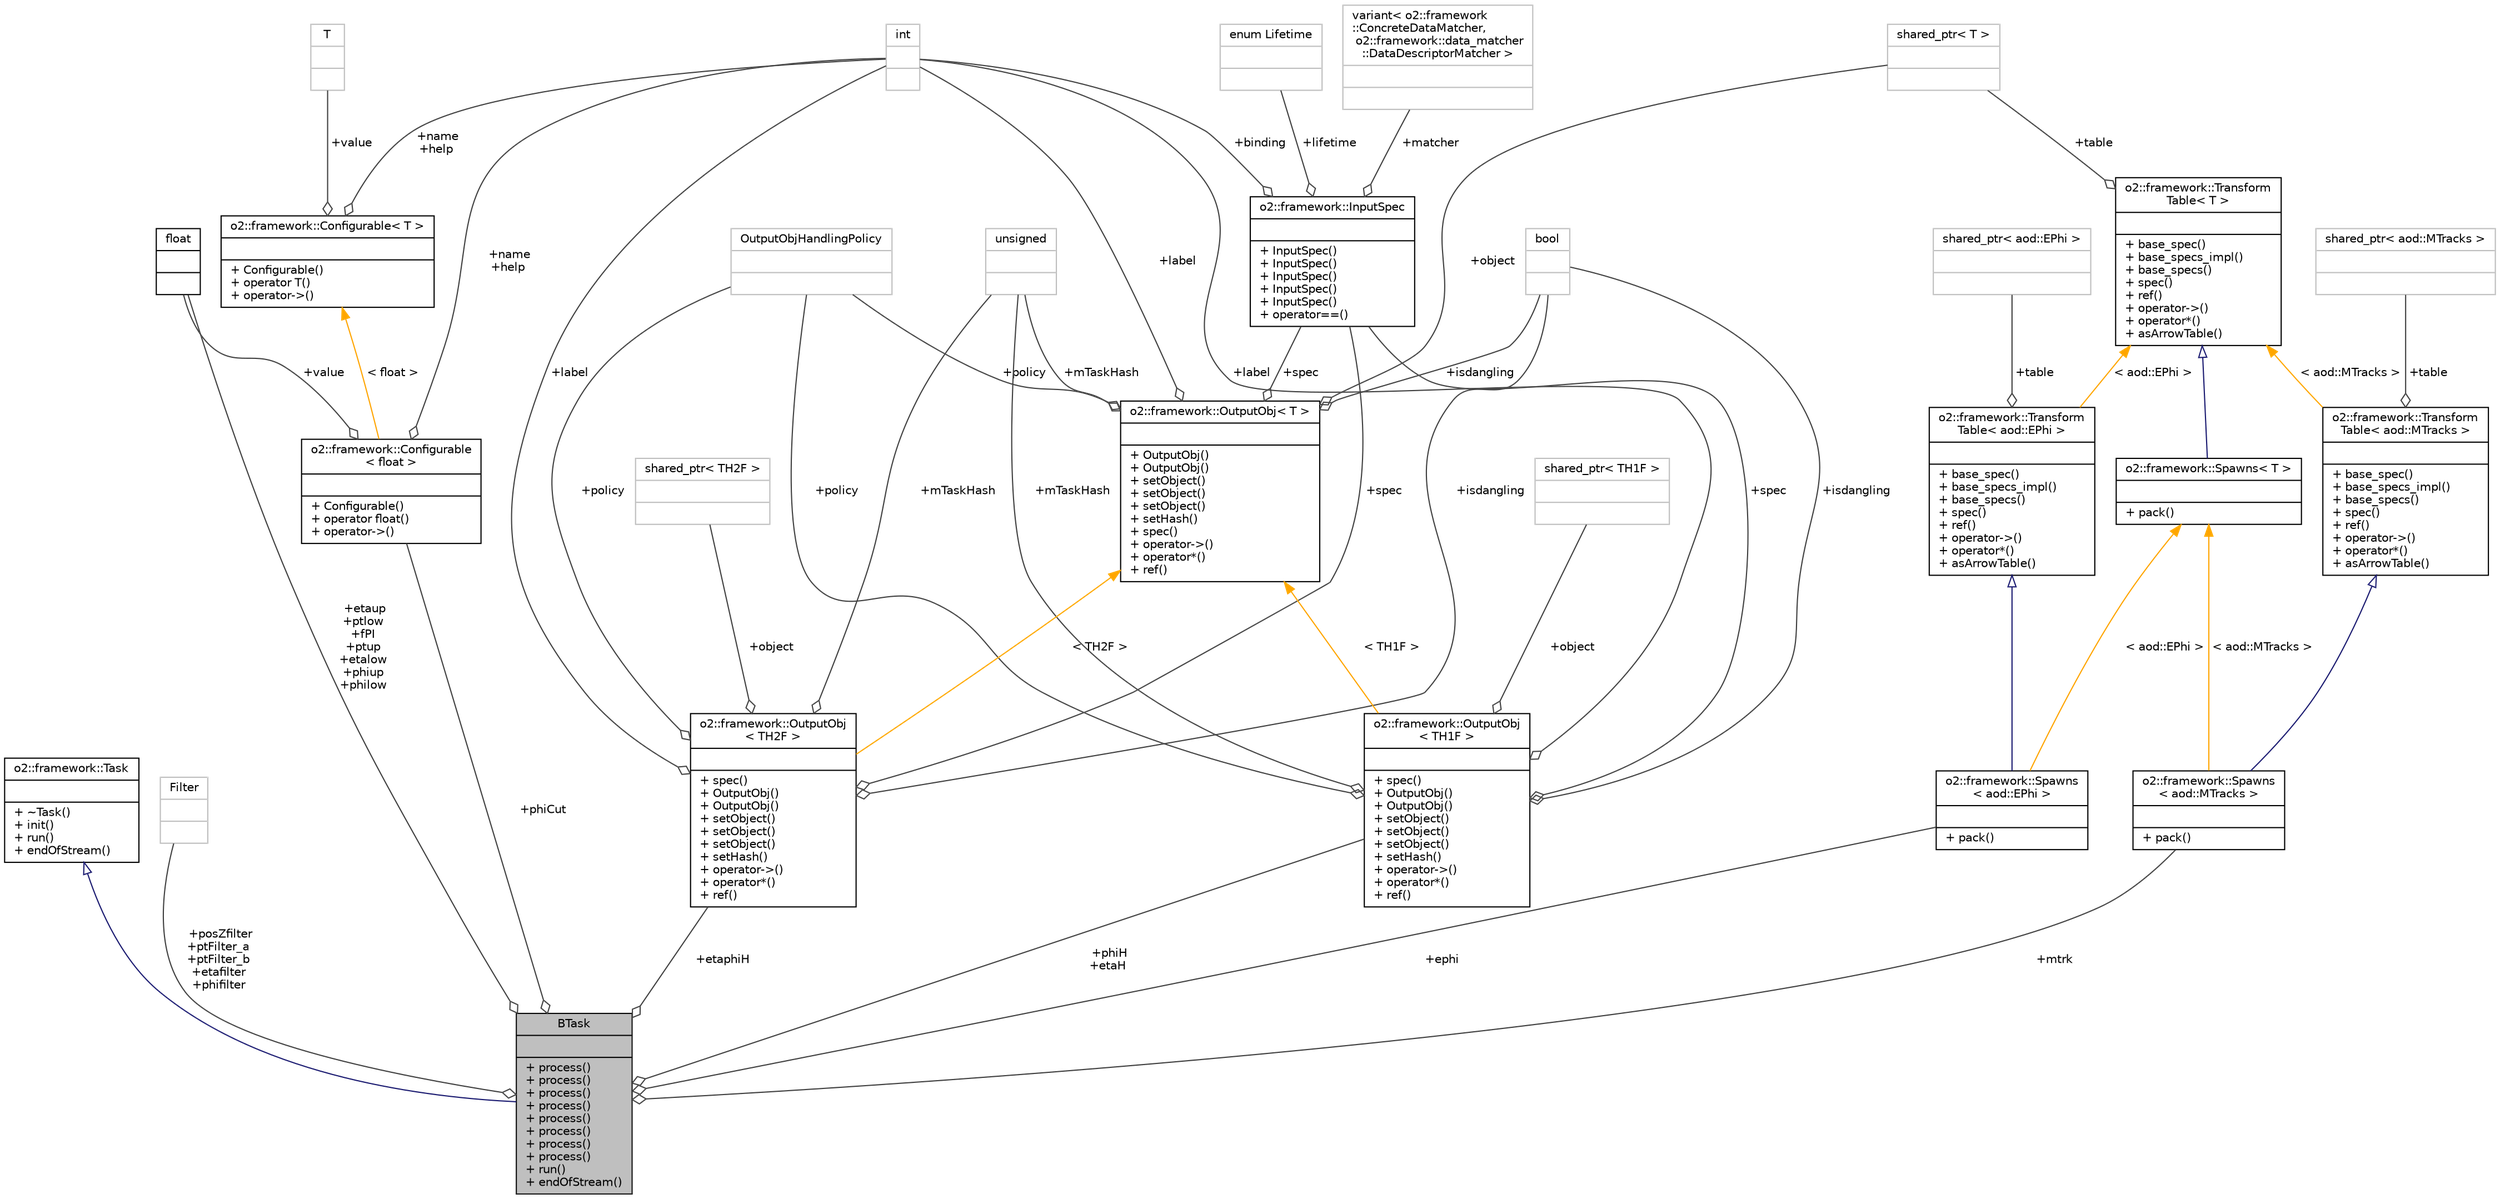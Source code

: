 digraph "BTask"
{
 // INTERACTIVE_SVG=YES
  bgcolor="transparent";
  edge [fontname="Helvetica",fontsize="10",labelfontname="Helvetica",labelfontsize="10"];
  node [fontname="Helvetica",fontsize="10",shape=record];
  Node2 [label="{BTask\n||+ process()\l+ process()\l+ process()\l+ process()\l+ process()\l+ process()\l+ process()\l+ process()\l+ run()\l+ endOfStream()\l}",height=0.2,width=0.4,color="black", fillcolor="grey75", style="filled", fontcolor="black"];
  Node3 -> Node2 [dir="back",color="midnightblue",fontsize="10",style="solid",arrowtail="onormal",fontname="Helvetica"];
  Node3 [label="{o2::framework::Task\n||+ ~Task()\l+ init()\l+ run()\l+ endOfStream()\l}",height=0.2,width=0.4,color="black",URL="$de/dac/classo2_1_1framework_1_1Task.html"];
  Node4 -> Node2 [color="grey25",fontsize="10",style="solid",label=" +posZfilter\n+ptFilter_a\n+ptFilter_b\n+etafilter\n+phifilter" ,arrowhead="odiamond",fontname="Helvetica"];
  Node4 [label="{Filter\n||}",height=0.2,width=0.4,color="grey75"];
  Node5 -> Node2 [color="grey25",fontsize="10",style="solid",label=" +etaup\n+ptlow\n+fPI\n+ptup\n+etalow\n+phiup\n+philow" ,arrowhead="odiamond",fontname="Helvetica"];
  Node5 [label="{float\n||}",height=0.2,width=0.4,color="black",URL="$d4/dc3/classfloat.html"];
  Node6 -> Node2 [color="grey25",fontsize="10",style="solid",label=" +phiCut" ,arrowhead="odiamond",fontname="Helvetica"];
  Node6 [label="{o2::framework::Configurable\l\< float \>\n||+ Configurable()\l+ operator float()\l+ operator-\>()\l}",height=0.2,width=0.4,color="black",URL="$d8/d71/structo2_1_1framework_1_1Configurable.html"];
  Node5 -> Node6 [color="grey25",fontsize="10",style="solid",label=" +value" ,arrowhead="odiamond",fontname="Helvetica"];
  Node7 -> Node6 [color="grey25",fontsize="10",style="solid",label=" +name\n+help" ,arrowhead="odiamond",fontname="Helvetica"];
  Node7 [label="{int\n||}",height=0.2,width=0.4,color="grey75"];
  Node8 -> Node6 [dir="back",color="orange",fontsize="10",style="solid",label=" \< float \>" ,fontname="Helvetica"];
  Node8 [label="{o2::framework::Configurable\< T \>\n||+ Configurable()\l+ operator T()\l+ operator-\>()\l}",height=0.2,width=0.4,color="black",URL="$d8/d71/structo2_1_1framework_1_1Configurable.html"];
  Node7 -> Node8 [color="grey25",fontsize="10",style="solid",label=" +name\n+help" ,arrowhead="odiamond",fontname="Helvetica"];
  Node9 -> Node8 [color="grey25",fontsize="10",style="solid",label=" +value" ,arrowhead="odiamond",fontname="Helvetica"];
  Node9 [label="{T\n||}",height=0.2,width=0.4,color="grey75"];
  Node10 -> Node2 [color="grey25",fontsize="10",style="solid",label=" +mtrk" ,arrowhead="odiamond",fontname="Helvetica"];
  Node10 [label="{o2::framework::Spawns\l\< aod::MTracks \>\n||+ pack()\l}",height=0.2,width=0.4,color="black",URL="$d7/d15/structo2_1_1framework_1_1Spawns.html"];
  Node11 -> Node10 [dir="back",color="midnightblue",fontsize="10",style="solid",arrowtail="onormal",fontname="Helvetica"];
  Node11 [label="{o2::framework::Transform\lTable\< aod::MTracks \>\n||+ base_spec()\l+ base_specs_impl()\l+ base_specs()\l+ spec()\l+ ref()\l+ operator-\>()\l+ operator*()\l+ asArrowTable()\l}",height=0.2,width=0.4,color="black",URL="$da/d17/structo2_1_1framework_1_1TransformTable.html"];
  Node12 -> Node11 [color="grey25",fontsize="10",style="solid",label=" +table" ,arrowhead="odiamond",fontname="Helvetica"];
  Node12 [label="{shared_ptr\< aod::MTracks \>\n||}",height=0.2,width=0.4,color="grey75"];
  Node13 -> Node11 [dir="back",color="orange",fontsize="10",style="solid",label=" \< aod::MTracks \>" ,fontname="Helvetica"];
  Node13 [label="{o2::framework::Transform\lTable\< T \>\n||+ base_spec()\l+ base_specs_impl()\l+ base_specs()\l+ spec()\l+ ref()\l+ operator-\>()\l+ operator*()\l+ asArrowTable()\l}",height=0.2,width=0.4,color="black",URL="$da/d17/structo2_1_1framework_1_1TransformTable.html",tooltip="Base template for table transformation declarations. "];
  Node14 -> Node13 [color="grey25",fontsize="10",style="solid",label=" +table" ,arrowhead="odiamond",fontname="Helvetica"];
  Node14 [label="{shared_ptr\< T \>\n||}",height=0.2,width=0.4,color="grey75"];
  Node15 -> Node10 [dir="back",color="orange",fontsize="10",style="solid",label=" \< aod::MTracks \>" ,fontname="Helvetica"];
  Node15 [label="{o2::framework::Spawns\< T \>\n||+ pack()\l}",height=0.2,width=0.4,color="black",URL="$d7/d15/structo2_1_1framework_1_1Spawns.html"];
  Node13 -> Node15 [dir="back",color="midnightblue",fontsize="10",style="solid",arrowtail="onormal",fontname="Helvetica"];
  Node16 -> Node2 [color="grey25",fontsize="10",style="solid",label=" +etaphiH" ,arrowhead="odiamond",fontname="Helvetica"];
  Node16 [label="{o2::framework::OutputObj\l\< TH2F \>\n||+ spec()\l+ OutputObj()\l+ OutputObj()\l+ setObject()\l+ setObject()\l+ setObject()\l+ setHash()\l+ operator-\>()\l+ operator*()\l+ ref()\l}",height=0.2,width=0.4,color="black",URL="$d4/d79/structo2_1_1framework_1_1OutputObj.html"];
  Node17 -> Node16 [color="grey25",fontsize="10",style="solid",label=" +policy" ,arrowhead="odiamond",fontname="Helvetica"];
  Node17 [label="{OutputObjHandlingPolicy\n||}",height=0.2,width=0.4,color="grey75"];
  Node7 -> Node16 [color="grey25",fontsize="10",style="solid",label=" +label" ,arrowhead="odiamond",fontname="Helvetica"];
  Node18 -> Node16 [color="grey25",fontsize="10",style="solid",label=" +isdangling" ,arrowhead="odiamond",fontname="Helvetica"];
  Node18 [label="{bool\n||}",height=0.2,width=0.4,color="grey75"];
  Node19 -> Node16 [color="grey25",fontsize="10",style="solid",label=" +spec" ,arrowhead="odiamond",fontname="Helvetica"];
  Node19 [label="{o2::framework::InputSpec\n||+ InputSpec()\l+ InputSpec()\l+ InputSpec()\l+ InputSpec()\l+ InputSpec()\l+ operator==()\l}",height=0.2,width=0.4,color="black",URL="$da/d96/structo2_1_1framework_1_1InputSpec.html"];
  Node20 -> Node19 [color="grey25",fontsize="10",style="solid",label=" +lifetime" ,arrowhead="odiamond",fontname="Helvetica"];
  Node20 [label="{enum Lifetime\n||}",height=0.2,width=0.4,color="grey75"];
  Node21 -> Node19 [color="grey25",fontsize="10",style="solid",label=" +matcher" ,arrowhead="odiamond",fontname="Helvetica"];
  Node21 [label="{variant\< o2::framework\l::ConcreteDataMatcher,\l o2::framework::data_matcher\l::DataDescriptorMatcher \>\n||}",height=0.2,width=0.4,color="grey75"];
  Node7 -> Node19 [color="grey25",fontsize="10",style="solid",label=" +binding" ,arrowhead="odiamond",fontname="Helvetica"];
  Node22 -> Node16 [color="grey25",fontsize="10",style="solid",label=" +object" ,arrowhead="odiamond",fontname="Helvetica"];
  Node22 [label="{shared_ptr\< TH2F \>\n||}",height=0.2,width=0.4,color="grey75"];
  Node23 -> Node16 [color="grey25",fontsize="10",style="solid",label=" +mTaskHash" ,arrowhead="odiamond",fontname="Helvetica"];
  Node23 [label="{unsigned\n||}",height=0.2,width=0.4,color="grey75"];
  Node24 -> Node16 [dir="back",color="orange",fontsize="10",style="solid",label=" \< TH2F \>" ,fontname="Helvetica"];
  Node24 [label="{o2::framework::OutputObj\< T \>\n||+ OutputObj()\l+ OutputObj()\l+ setObject()\l+ setObject()\l+ setObject()\l+ setHash()\l+ spec()\l+ operator-\>()\l+ operator*()\l+ ref()\l}",height=0.2,width=0.4,color="black",URL="$d4/d79/structo2_1_1framework_1_1OutputObj.html"];
  Node17 -> Node24 [color="grey25",fontsize="10",style="solid",label=" +policy" ,arrowhead="odiamond",fontname="Helvetica"];
  Node7 -> Node24 [color="grey25",fontsize="10",style="solid",label=" +label" ,arrowhead="odiamond",fontname="Helvetica"];
  Node14 -> Node24 [color="grey25",fontsize="10",style="solid",label=" +object" ,arrowhead="odiamond",fontname="Helvetica"];
  Node18 -> Node24 [color="grey25",fontsize="10",style="solid",label=" +isdangling" ,arrowhead="odiamond",fontname="Helvetica"];
  Node19 -> Node24 [color="grey25",fontsize="10",style="solid",label=" +spec" ,arrowhead="odiamond",fontname="Helvetica"];
  Node23 -> Node24 [color="grey25",fontsize="10",style="solid",label=" +mTaskHash" ,arrowhead="odiamond",fontname="Helvetica"];
  Node25 -> Node2 [color="grey25",fontsize="10",style="solid",label=" +ephi" ,arrowhead="odiamond",fontname="Helvetica"];
  Node25 [label="{o2::framework::Spawns\l\< aod::EPhi \>\n||+ pack()\l}",height=0.2,width=0.4,color="black",URL="$d7/d15/structo2_1_1framework_1_1Spawns.html"];
  Node26 -> Node25 [dir="back",color="midnightblue",fontsize="10",style="solid",arrowtail="onormal",fontname="Helvetica"];
  Node26 [label="{o2::framework::Transform\lTable\< aod::EPhi \>\n||+ base_spec()\l+ base_specs_impl()\l+ base_specs()\l+ spec()\l+ ref()\l+ operator-\>()\l+ operator*()\l+ asArrowTable()\l}",height=0.2,width=0.4,color="black",URL="$da/d17/structo2_1_1framework_1_1TransformTable.html"];
  Node27 -> Node26 [color="grey25",fontsize="10",style="solid",label=" +table" ,arrowhead="odiamond",fontname="Helvetica"];
  Node27 [label="{shared_ptr\< aod::EPhi \>\n||}",height=0.2,width=0.4,color="grey75"];
  Node13 -> Node26 [dir="back",color="orange",fontsize="10",style="solid",label=" \< aod::EPhi \>" ,fontname="Helvetica"];
  Node15 -> Node25 [dir="back",color="orange",fontsize="10",style="solid",label=" \< aod::EPhi \>" ,fontname="Helvetica"];
  Node28 -> Node2 [color="grey25",fontsize="10",style="solid",label=" +phiH\n+etaH" ,arrowhead="odiamond",fontname="Helvetica"];
  Node28 [label="{o2::framework::OutputObj\l\< TH1F \>\n||+ spec()\l+ OutputObj()\l+ OutputObj()\l+ setObject()\l+ setObject()\l+ setObject()\l+ setHash()\l+ operator-\>()\l+ operator*()\l+ ref()\l}",height=0.2,width=0.4,color="black",URL="$d4/d79/structo2_1_1framework_1_1OutputObj.html"];
  Node17 -> Node28 [color="grey25",fontsize="10",style="solid",label=" +policy" ,arrowhead="odiamond",fontname="Helvetica"];
  Node7 -> Node28 [color="grey25",fontsize="10",style="solid",label=" +label" ,arrowhead="odiamond",fontname="Helvetica"];
  Node18 -> Node28 [color="grey25",fontsize="10",style="solid",label=" +isdangling" ,arrowhead="odiamond",fontname="Helvetica"];
  Node19 -> Node28 [color="grey25",fontsize="10",style="solid",label=" +spec" ,arrowhead="odiamond",fontname="Helvetica"];
  Node23 -> Node28 [color="grey25",fontsize="10",style="solid",label=" +mTaskHash" ,arrowhead="odiamond",fontname="Helvetica"];
  Node29 -> Node28 [color="grey25",fontsize="10",style="solid",label=" +object" ,arrowhead="odiamond",fontname="Helvetica"];
  Node29 [label="{shared_ptr\< TH1F \>\n||}",height=0.2,width=0.4,color="grey75"];
  Node24 -> Node28 [dir="back",color="orange",fontsize="10",style="solid",label=" \< TH1F \>" ,fontname="Helvetica"];
}
